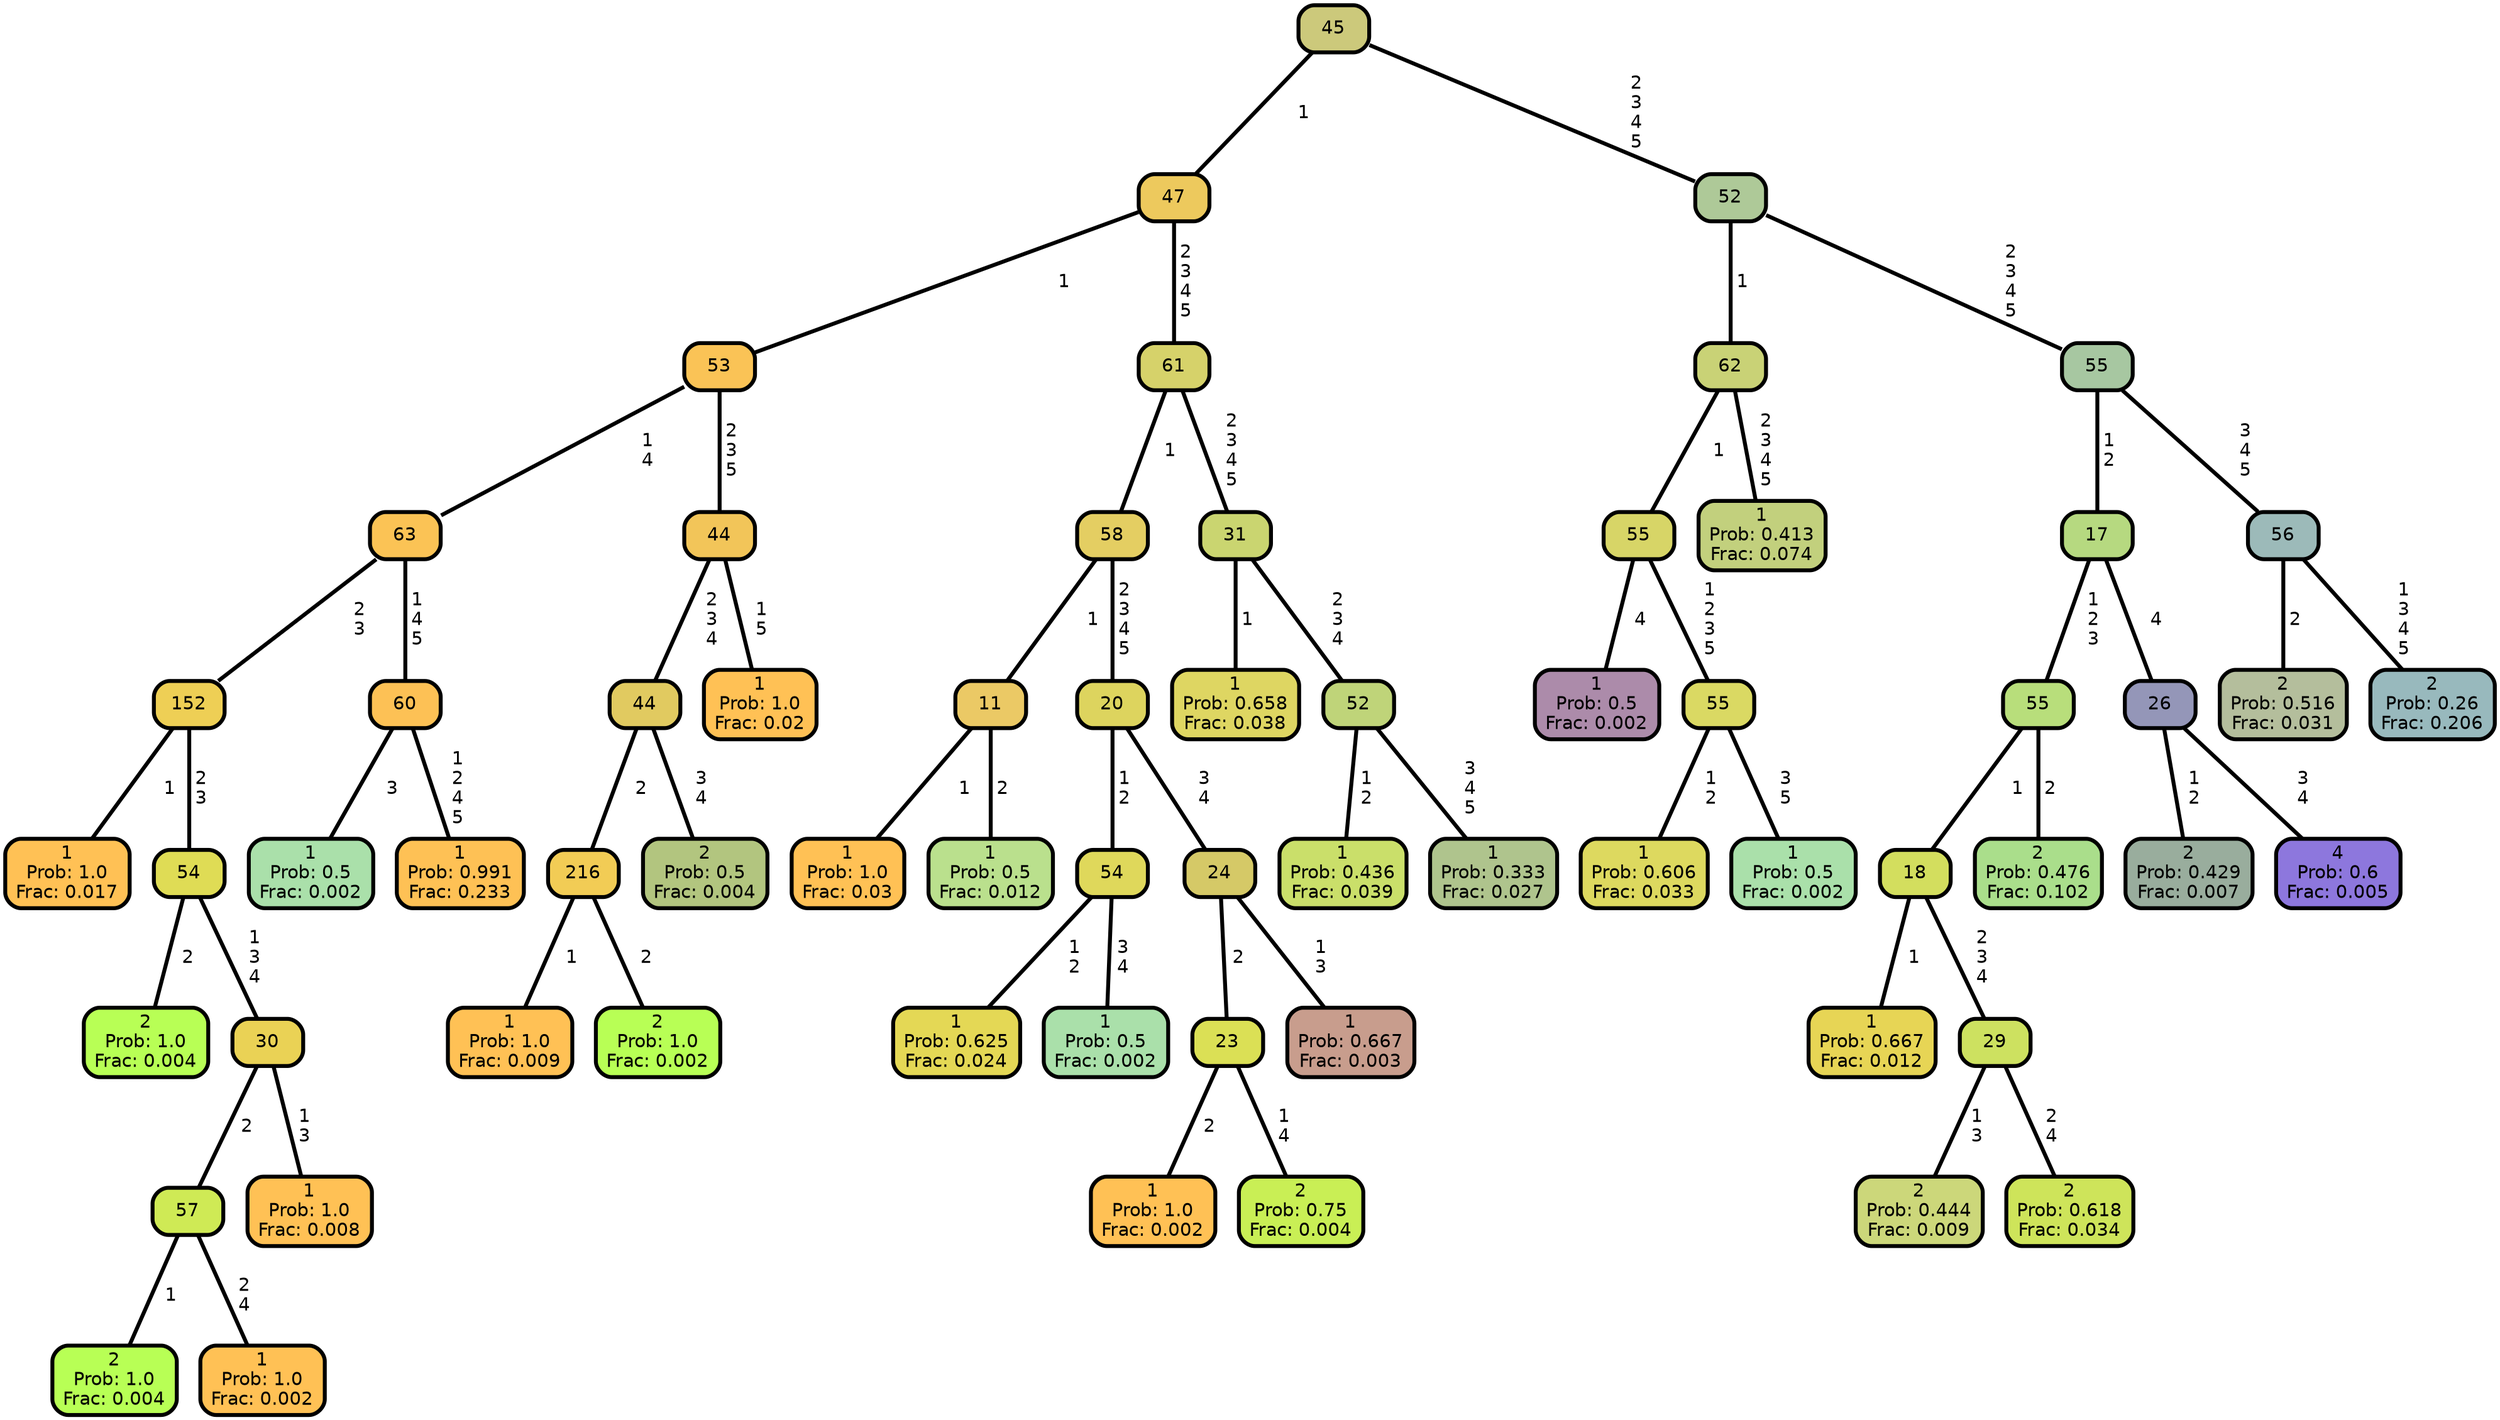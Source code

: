 graph Tree {
node [shape=box, style="filled, rounded",color="black",penwidth="3",fontcolor="black",                 fontname=helvetica] ;
graph [ranksep="0 equally", splines=straight,                 bgcolor=transparent, dpi=200] ;
edge [fontname=helvetica, color=black] ;
0 [label="1
Prob: 1.0
Frac: 0.017", fillcolor="#ffc155"] ;
1 [label="152", fillcolor="#eecf55"] ;
2 [label="2
Prob: 1.0
Frac: 0.004", fillcolor="#b8ff55"] ;
3 [label="54", fillcolor="#dfdc55"] ;
4 [label="2
Prob: 1.0
Frac: 0.004", fillcolor="#b8ff55"] ;
5 [label="57", fillcolor="#cfea55"] ;
6 [label="1
Prob: 1.0
Frac: 0.002", fillcolor="#ffc155"] ;
7 [label="30", fillcolor="#ead255"] ;
8 [label="1
Prob: 1.0
Frac: 0.008", fillcolor="#ffc155"] ;
9 [label="63", fillcolor="#fbc355"] ;
10 [label="1
Prob: 0.5
Frac: 0.002", fillcolor="#aae0aa"] ;
11 [label="60", fillcolor="#fdc155"] ;
12 [label="1
Prob: 0.991
Frac: 0.233", fillcolor="#fec155"] ;
13 [label="53", fillcolor="#fac356"] ;
14 [label="1
Prob: 1.0
Frac: 0.009", fillcolor="#ffc155"] ;
15 [label="216", fillcolor="#f2cc55"] ;
16 [label="2
Prob: 1.0
Frac: 0.002", fillcolor="#b8ff55"] ;
17 [label="44", fillcolor="#e1ca60"] ;
18 [label="2
Prob: 0.5
Frac: 0.004", fillcolor="#b2c57f"] ;
19 [label="44", fillcolor="#f2c559"] ;
20 [label="1
Prob: 1.0
Frac: 0.02", fillcolor="#ffc155"] ;
21 [label="47", fillcolor="#edc95d"] ;
22 [label="1
Prob: 1.0
Frac: 0.03", fillcolor="#ffc155"] ;
23 [label="11", fillcolor="#ebc965"] ;
24 [label="1
Prob: 0.5
Frac: 0.012", fillcolor="#bae08d"] ;
25 [label="58", fillcolor="#e4ce62"] ;
26 [label="1
Prob: 0.625
Frac: 0.024", fillcolor="#e4d855"] ;
27 [label="54", fillcolor="#dfd85b"] ;
28 [label="1
Prob: 0.5
Frac: 0.002", fillcolor="#aae0aa"] ;
29 [label="20", fillcolor="#ddd45e"] ;
30 [label="1
Prob: 1.0
Frac: 0.002", fillcolor="#ffc155"] ;
31 [label="23", fillcolor="#dbe055"] ;
32 [label="2
Prob: 0.75
Frac: 0.004", fillcolor="#c9ef55"] ;
33 [label="24", fillcolor="#d5c967"] ;
34 [label="1
Prob: 0.667
Frac: 0.003", fillcolor="#c89d8d"] ;
35 [label="61", fillcolor="#d6d26a"] ;
36 [label="1
Prob: 0.658
Frac: 0.038", fillcolor="#ded662"] ;
37 [label="31", fillcolor="#cad570"] ;
38 [label="1
Prob: 0.436
Frac: 0.039", fillcolor="#cadf6a"] ;
39 [label="52", fillcolor="#bfd479"] ;
40 [label="1
Prob: 0.333
Frac: 0.027", fillcolor="#afc48d"] ;
41 [label="45", fillcolor="#ccc97b"] ;
42 [label="1
Prob: 0.5
Frac: 0.002", fillcolor="#ac8baa"] ;
43 [label="55", fillcolor="#d7d567"] ;
44 [label="1
Prob: 0.606
Frac: 0.033", fillcolor="#ddd95f"] ;
45 [label="55", fillcolor="#dad963"] ;
46 [label="1
Prob: 0.5
Frac: 0.002", fillcolor="#aae0aa"] ;
47 [label="62", fillcolor="#c9d276"] ;
48 [label="1
Prob: 0.413
Frac: 0.074", fillcolor="#c2d07d"] ;
49 [label="52", fillcolor="#aec998"] ;
50 [label="1
Prob: 0.667
Frac: 0.012", fillcolor="#e7d555"] ;
51 [label="18", fillcolor="#d3de5e"] ;
52 [label="2
Prob: 0.444
Frac: 0.009", fillcolor="#ccd77a"] ;
53 [label="29", fillcolor="#cde160"] ;
54 [label="2
Prob: 0.618
Frac: 0.034", fillcolor="#cee45a"] ;
55 [label="55", fillcolor="#b8de7b"] ;
56 [label="2
Prob: 0.476
Frac: 0.102", fillcolor="#aade8b"] ;
57 [label="17", fillcolor="#b6d980"] ;
58 [label="2
Prob: 0.429
Frac: 0.007", fillcolor="#99ad9d"] ;
59 [label="26", fillcolor="#9496b8"] ;
60 [label="4
Prob: 0.6
Frac: 0.005", fillcolor="#8d77dd"] ;
61 [label="55", fillcolor="#a7c7a1"] ;
62 [label="2
Prob: 0.516
Frac: 0.031", fillcolor="#b4be9c"] ;
63 [label="56", fillcolor="#9cbab9"] ;
64 [label="2
Prob: 0.26
Frac: 0.206", fillcolor="#98b9bd"] ;
1 -- 0 [label=" 1",penwidth=3] ;
1 -- 3 [label=" 2\n 3",penwidth=3] ;
3 -- 2 [label=" 2",penwidth=3] ;
3 -- 7 [label=" 1\n 3\n 4",penwidth=3] ;
5 -- 4 [label=" 1",penwidth=3] ;
5 -- 6 [label=" 2\n 4",penwidth=3] ;
7 -- 5 [label=" 2",penwidth=3] ;
7 -- 8 [label=" 1\n 3",penwidth=3] ;
9 -- 1 [label=" 2\n 3",penwidth=3] ;
9 -- 11 [label=" 1\n 4\n 5",penwidth=3] ;
11 -- 10 [label=" 3",penwidth=3] ;
11 -- 12 [label=" 1\n 2\n 4\n 5",penwidth=3] ;
13 -- 9 [label=" 1\n 4",penwidth=3] ;
13 -- 19 [label=" 2\n 3\n 5",penwidth=3] ;
15 -- 14 [label=" 1",penwidth=3] ;
15 -- 16 [label=" 2",penwidth=3] ;
17 -- 15 [label=" 2",penwidth=3] ;
17 -- 18 [label=" 3\n 4",penwidth=3] ;
19 -- 17 [label=" 2\n 3\n 4",penwidth=3] ;
19 -- 20 [label=" 1\n 5",penwidth=3] ;
21 -- 13 [label=" 1",penwidth=3] ;
21 -- 35 [label=" 2\n 3\n 4\n 5",penwidth=3] ;
23 -- 22 [label=" 1",penwidth=3] ;
23 -- 24 [label=" 2",penwidth=3] ;
25 -- 23 [label=" 1",penwidth=3] ;
25 -- 29 [label=" 2\n 3\n 4\n 5",penwidth=3] ;
27 -- 26 [label=" 1\n 2",penwidth=3] ;
27 -- 28 [label=" 3\n 4",penwidth=3] ;
29 -- 27 [label=" 1\n 2",penwidth=3] ;
29 -- 33 [label=" 3\n 4",penwidth=3] ;
31 -- 30 [label=" 2",penwidth=3] ;
31 -- 32 [label=" 1\n 4",penwidth=3] ;
33 -- 31 [label=" 2",penwidth=3] ;
33 -- 34 [label=" 1\n 3",penwidth=3] ;
35 -- 25 [label=" 1",penwidth=3] ;
35 -- 37 [label=" 2\n 3\n 4\n 5",penwidth=3] ;
37 -- 36 [label=" 1",penwidth=3] ;
37 -- 39 [label=" 2\n 3\n 4",penwidth=3] ;
39 -- 38 [label=" 1\n 2",penwidth=3] ;
39 -- 40 [label=" 3\n 4\n 5",penwidth=3] ;
41 -- 21 [label=" 1",penwidth=3] ;
41 -- 49 [label=" 2\n 3\n 4\n 5",penwidth=3] ;
43 -- 42 [label=" 4",penwidth=3] ;
43 -- 45 [label=" 1\n 2\n 3\n 5",penwidth=3] ;
45 -- 44 [label=" 1\n 2",penwidth=3] ;
45 -- 46 [label=" 3\n 5",penwidth=3] ;
47 -- 43 [label=" 1",penwidth=3] ;
47 -- 48 [label=" 2\n 3\n 4\n 5",penwidth=3] ;
49 -- 47 [label=" 1",penwidth=3] ;
49 -- 61 [label=" 2\n 3\n 4\n 5",penwidth=3] ;
51 -- 50 [label=" 1",penwidth=3] ;
51 -- 53 [label=" 2\n 3\n 4",penwidth=3] ;
53 -- 52 [label=" 1\n 3",penwidth=3] ;
53 -- 54 [label=" 2\n 4",penwidth=3] ;
55 -- 51 [label=" 1",penwidth=3] ;
55 -- 56 [label=" 2",penwidth=3] ;
57 -- 55 [label=" 1\n 2\n 3",penwidth=3] ;
57 -- 59 [label=" 4",penwidth=3] ;
59 -- 58 [label=" 1\n 2",penwidth=3] ;
59 -- 60 [label=" 3\n 4",penwidth=3] ;
61 -- 57 [label=" 1\n 2",penwidth=3] ;
61 -- 63 [label=" 3\n 4\n 5",penwidth=3] ;
63 -- 62 [label=" 2",penwidth=3] ;
63 -- 64 [label=" 1\n 3\n 4\n 5",penwidth=3] ;
{rank = same;}}